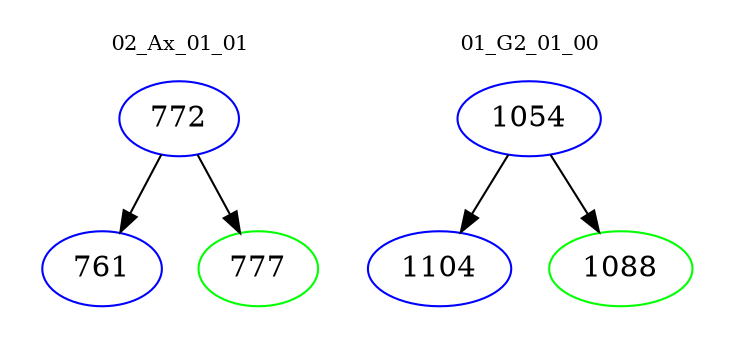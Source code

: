 digraph{
subgraph cluster_0 {
color = white
label = "02_Ax_01_01";
fontsize=10;
T0_772 [label="772", color="blue"]
T0_772 -> T0_761 [color="black"]
T0_761 [label="761", color="blue"]
T0_772 -> T0_777 [color="black"]
T0_777 [label="777", color="green"]
}
subgraph cluster_1 {
color = white
label = "01_G2_01_00";
fontsize=10;
T1_1054 [label="1054", color="blue"]
T1_1054 -> T1_1104 [color="black"]
T1_1104 [label="1104", color="blue"]
T1_1054 -> T1_1088 [color="black"]
T1_1088 [label="1088", color="green"]
}
}
